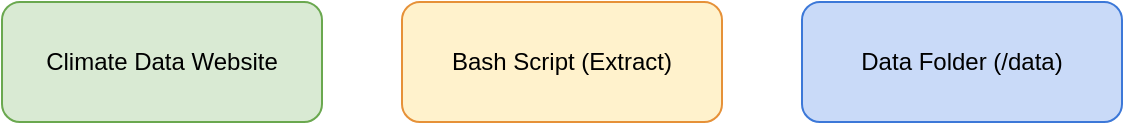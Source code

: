 <mxfile>
  <diagram name="Data Flow Diagram">
    <mxGraphModel dx="1133" dy="726" grid="1" gridSize="10" guides="1" tooltips="1" connect="1" arrows="1" fold="1" page="1" pageScale="1" pageWidth="827" pageHeight="1169" math="0" shadow="0">
      <root>
        <mxCell id="0" />
        <mxCell id="1" parent="0" />

        <!-- Data Source -->
        <mxCell id="DataSource" value="Climate Data Website" style="rounded=1;whiteSpace=wrap;html=1;fillColor=#D9EAD3;strokeColor=#6AA84F;" vertex="1" parent="1">
          <mxGeometry x="100" y="100" width="160" height="60" as="geometry" />
        </mxCell>

        <!-- Extract -->
        <mxCell id="Extract" value="Bash Script (Extract)" style="rounded=1;whiteSpace=wrap;html=1;fillColor=#FFF2CC;strokeColor=#E69138;" vertex="1" parent="1">
          <mxGeometry x="300" y="100" width="160" height="60" as="geometry" />
        </mxCell>

        <!-- Data Folder -->
        <mxCell id="DataFolder" value="Data Folder (/data)" style="rounded=1;whiteSpace=wrap;html=1;fillColor=#C9DAF8;strokeColor=#3C78D8;" vertex="1" parent="1">
          <mxGeometry x="500" y="100" width="160" height="60" as="geometry" />
        </mxCell>

        <!-- Transform & Load -->
        <mxCell id="TransformLoad" value="Python Script (Transform & Load)" style="rounded=1;whiteSpace=wrap;html=1;fillColor=#F4CCCC;strokeColor=#CC4125;" vertex="1" parent="1">
          <mxGeometry x="300" y="250" width="160" height="60" as="geometry" />
        </mxCell>

        <!-- Output -->
        <mxCell id="Output" value="Output Folder (output/all_years.csv)" style="rounded=1;whiteSpace=wrap;html=1;fillColor=#EAD1DC;strokeColor=#A64D79;" vertex="1" parent="1">
          <mxGeometry x="500" y="250" width="160" height="60" as="geometry" />
        </mxCell>

        <!-- Arrows for Data Flow -->
        <mxCell id="arrow1" edge="1" source="DataSource" target="Extract" style="edgeStyle=elbowEdgeStyle;rounded=0;orthogonalLoop=1;jettySize=auto;" >
          <mxGeometry relative="1" as="geometry" />
        </mxCell>

        <mxCell id="arrow2" edge="1" source="Extract" target="DataFolder" style="edgeStyle=elbowEdgeStyle;rounded=0;orthogonalLoop=1;jettySize=auto;">
          <mxGeometry relative="1" as="geometry" />
        </mxCell>

        <mxCell id="arrow3" edge="1" source="DataFolder" target="TransformLoad" style="edgeStyle=elbowEdgeStyle;rounded=0;orthogonalLoop=1;jettySize=auto;">
          <mxGeometry relative="1" as="geometry" />
        </mxCell>

        <mxCell id="arrow4" edge="1" source="TransformLoad" target="Output" style="edgeStyle=elbowEdgeStyle;rounded=0;orthogonalLoop=1;jettySize=auto;">
          <mxGeometry relative="1" as="geometry" />
        </mxCell>

      </root>
    </mxGraphModel>
  </diagram>
</mxfile>
